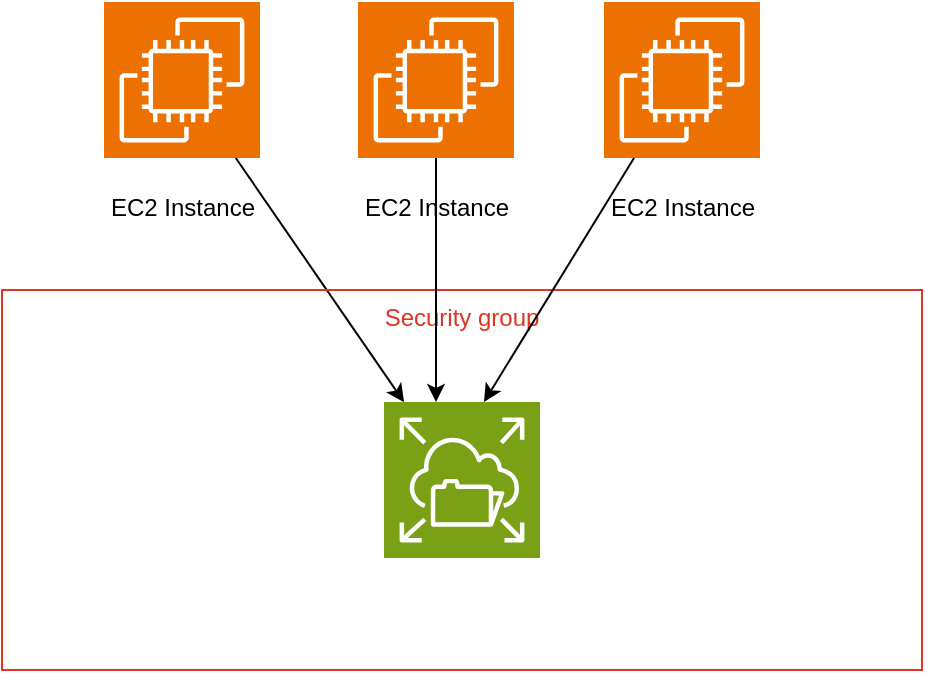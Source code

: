 <mxfile version="24.3.1" type="github">
  <diagram name="Page-1" id="vjM1TTzMg-bBb28Rk4aI">
    <mxGraphModel dx="786" dy="459" grid="1" gridSize="10" guides="1" tooltips="1" connect="1" arrows="1" fold="1" page="1" pageScale="1" pageWidth="850" pageHeight="1100" math="0" shadow="0">
      <root>
        <mxCell id="0" />
        <mxCell id="1" parent="0" />
        <mxCell id="pjWW_CPMIH6E_xqwA1tz-2" value="" style="sketch=0;points=[[0,0,0],[0.25,0,0],[0.5,0,0],[0.75,0,0],[1,0,0],[0,1,0],[0.25,1,0],[0.5,1,0],[0.75,1,0],[1,1,0],[0,0.25,0],[0,0.5,0],[0,0.75,0],[1,0.25,0],[1,0.5,0],[1,0.75,0]];outlineConnect=0;fontColor=#232F3E;fillColor=#7AA116;strokeColor=#ffffff;dashed=0;verticalLabelPosition=bottom;verticalAlign=top;align=center;html=1;fontSize=12;fontStyle=0;aspect=fixed;shape=mxgraph.aws4.resourceIcon;resIcon=mxgraph.aws4.elastic_file_system;" vertex="1" parent="1">
          <mxGeometry x="360" y="270" width="78" height="78" as="geometry" />
        </mxCell>
        <mxCell id="pjWW_CPMIH6E_xqwA1tz-4" value="" style="sketch=0;points=[[0,0,0],[0.25,0,0],[0.5,0,0],[0.75,0,0],[1,0,0],[0,1,0],[0.25,1,0],[0.5,1,0],[0.75,1,0],[1,1,0],[0,0.25,0],[0,0.5,0],[0,0.75,0],[1,0.25,0],[1,0.5,0],[1,0.75,0]];outlineConnect=0;fontColor=#232F3E;fillColor=#ED7100;strokeColor=#ffffff;dashed=0;verticalLabelPosition=bottom;verticalAlign=top;align=center;html=1;fontSize=12;fontStyle=0;aspect=fixed;shape=mxgraph.aws4.resourceIcon;resIcon=mxgraph.aws4.ec2;" vertex="1" parent="1">
          <mxGeometry x="220" y="70" width="78" height="78" as="geometry" />
        </mxCell>
        <mxCell id="pjWW_CPMIH6E_xqwA1tz-5" value="" style="sketch=0;points=[[0,0,0],[0.25,0,0],[0.5,0,0],[0.75,0,0],[1,0,0],[0,1,0],[0.25,1,0],[0.5,1,0],[0.75,1,0],[1,1,0],[0,0.25,0],[0,0.5,0],[0,0.75,0],[1,0.25,0],[1,0.5,0],[1,0.75,0]];outlineConnect=0;fontColor=#232F3E;fillColor=#ED7100;strokeColor=#ffffff;dashed=0;verticalLabelPosition=bottom;verticalAlign=top;align=center;html=1;fontSize=12;fontStyle=0;aspect=fixed;shape=mxgraph.aws4.resourceIcon;resIcon=mxgraph.aws4.ec2;" vertex="1" parent="1">
          <mxGeometry x="347" y="70" width="78" height="78" as="geometry" />
        </mxCell>
        <mxCell id="pjWW_CPMIH6E_xqwA1tz-6" value="" style="sketch=0;points=[[0,0,0],[0.25,0,0],[0.5,0,0],[0.75,0,0],[1,0,0],[0,1,0],[0.25,1,0],[0.5,1,0],[0.75,1,0],[1,1,0],[0,0.25,0],[0,0.5,0],[0,0.75,0],[1,0.25,0],[1,0.5,0],[1,0.75,0]];outlineConnect=0;fontColor=#232F3E;fillColor=#ED7100;strokeColor=#ffffff;dashed=0;verticalLabelPosition=bottom;verticalAlign=top;align=center;html=1;fontSize=12;fontStyle=0;aspect=fixed;shape=mxgraph.aws4.resourceIcon;resIcon=mxgraph.aws4.ec2;" vertex="1" parent="1">
          <mxGeometry x="470" y="70" width="78" height="78" as="geometry" />
        </mxCell>
        <mxCell id="pjWW_CPMIH6E_xqwA1tz-8" value="EC2 Instance" style="text;html=1;align=center;verticalAlign=middle;resizable=0;points=[];autosize=1;strokeColor=none;fillColor=none;" vertex="1" parent="1">
          <mxGeometry x="209" y="158" width="100" height="30" as="geometry" />
        </mxCell>
        <mxCell id="pjWW_CPMIH6E_xqwA1tz-10" value="EC2 Instance" style="text;html=1;align=center;verticalAlign=middle;resizable=0;points=[];autosize=1;strokeColor=none;fillColor=none;" vertex="1" parent="1">
          <mxGeometry x="336" y="158" width="100" height="30" as="geometry" />
        </mxCell>
        <mxCell id="pjWW_CPMIH6E_xqwA1tz-11" value="EC2 Instance" style="text;html=1;align=center;verticalAlign=middle;resizable=0;points=[];autosize=1;strokeColor=none;fillColor=none;" vertex="1" parent="1">
          <mxGeometry x="459" y="158" width="100" height="30" as="geometry" />
        </mxCell>
        <mxCell id="pjWW_CPMIH6E_xqwA1tz-12" value="" style="endArrow=classic;html=1;rounded=0;entryX=0.437;entryY=0.295;entryDx=0;entryDy=0;entryPerimeter=0;" edge="1" parent="1" source="pjWW_CPMIH6E_xqwA1tz-4" target="pjWW_CPMIH6E_xqwA1tz-3">
          <mxGeometry width="50" height="50" relative="1" as="geometry">
            <mxPoint x="250" y="160" as="sourcePoint" />
            <mxPoint x="300" y="110" as="targetPoint" />
          </mxGeometry>
        </mxCell>
        <mxCell id="pjWW_CPMIH6E_xqwA1tz-3" value="Security group" style="fillColor=none;strokeColor=#DD3522;verticalAlign=top;fontStyle=0;fontColor=#DD3522;whiteSpace=wrap;html=1;" vertex="1" parent="1">
          <mxGeometry x="169" y="214" width="460" height="190" as="geometry" />
        </mxCell>
        <mxCell id="pjWW_CPMIH6E_xqwA1tz-13" value="" style="endArrow=classic;html=1;rounded=0;exitX=0.5;exitY=1;exitDx=0;exitDy=0;exitPerimeter=0;" edge="1" parent="1" source="pjWW_CPMIH6E_xqwA1tz-5">
          <mxGeometry width="50" height="50" relative="1" as="geometry">
            <mxPoint x="296" y="158" as="sourcePoint" />
            <mxPoint x="386" y="270" as="targetPoint" />
          </mxGeometry>
        </mxCell>
        <mxCell id="pjWW_CPMIH6E_xqwA1tz-14" value="" style="endArrow=classic;html=1;rounded=0;" edge="1" parent="1" source="pjWW_CPMIH6E_xqwA1tz-6">
          <mxGeometry width="50" height="50" relative="1" as="geometry">
            <mxPoint x="306" y="168" as="sourcePoint" />
            <mxPoint x="410" y="270" as="targetPoint" />
          </mxGeometry>
        </mxCell>
      </root>
    </mxGraphModel>
  </diagram>
</mxfile>
